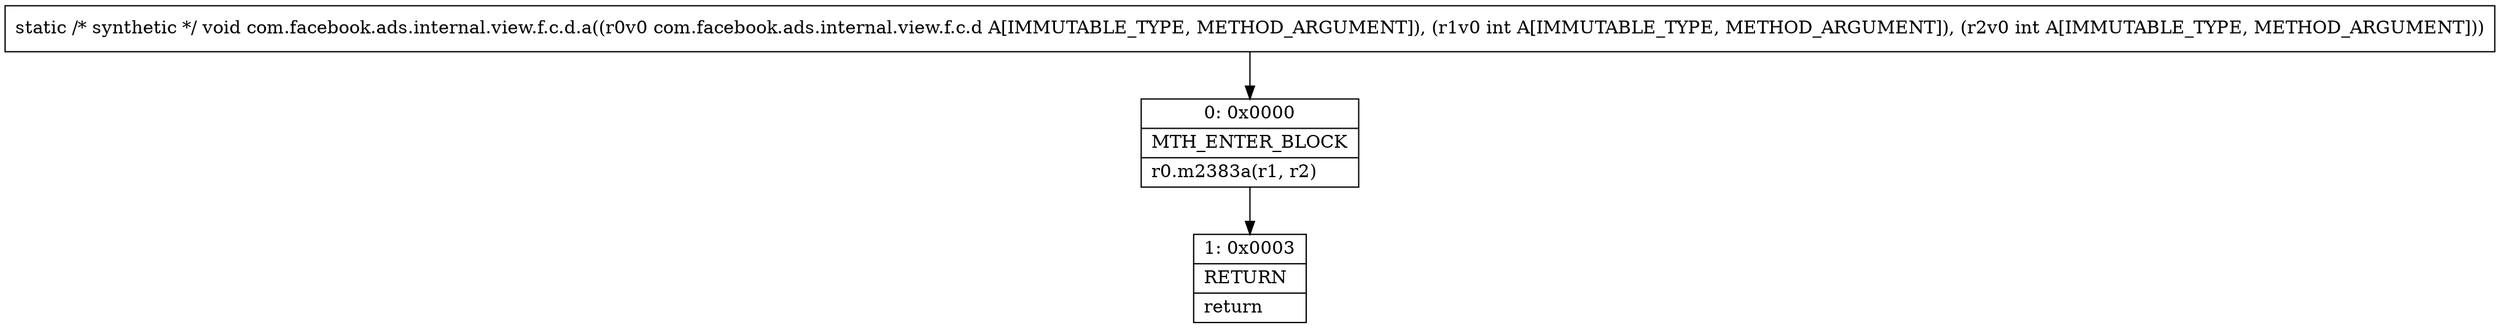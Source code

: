 digraph "CFG forcom.facebook.ads.internal.view.f.c.d.a(Lcom\/facebook\/ads\/internal\/view\/f\/c\/d;II)V" {
Node_0 [shape=record,label="{0\:\ 0x0000|MTH_ENTER_BLOCK\l|r0.m2383a(r1, r2)\l}"];
Node_1 [shape=record,label="{1\:\ 0x0003|RETURN\l|return\l}"];
MethodNode[shape=record,label="{static \/* synthetic *\/ void com.facebook.ads.internal.view.f.c.d.a((r0v0 com.facebook.ads.internal.view.f.c.d A[IMMUTABLE_TYPE, METHOD_ARGUMENT]), (r1v0 int A[IMMUTABLE_TYPE, METHOD_ARGUMENT]), (r2v0 int A[IMMUTABLE_TYPE, METHOD_ARGUMENT])) }"];
MethodNode -> Node_0;
Node_0 -> Node_1;
}

